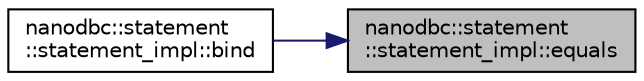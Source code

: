 digraph "nanodbc::statement::statement_impl::equals"
{
 // LATEX_PDF_SIZE
  edge [fontname="Helvetica",fontsize="10",labelfontname="Helvetica",labelfontsize="10"];
  node [fontname="Helvetica",fontsize="10",shape=record];
  rankdir="RL";
  Node52 [label="nanodbc::statement\l::statement_impl::equals",height=0.2,width=0.4,color="black", fillcolor="grey75", style="filled", fontcolor="black",tooltip=" "];
  Node52 -> Node53 [dir="back",color="midnightblue",fontsize="10",style="solid",fontname="Helvetica"];
  Node53 [label="nanodbc::statement\l::statement_impl::bind",height=0.2,width=0.4,color="black", fillcolor="white", style="filled",URL="$classnanodbc_1_1statement_1_1statement__impl.html#aae37e90a862ea033c7717b015bf37ffd",tooltip=" "];
}
